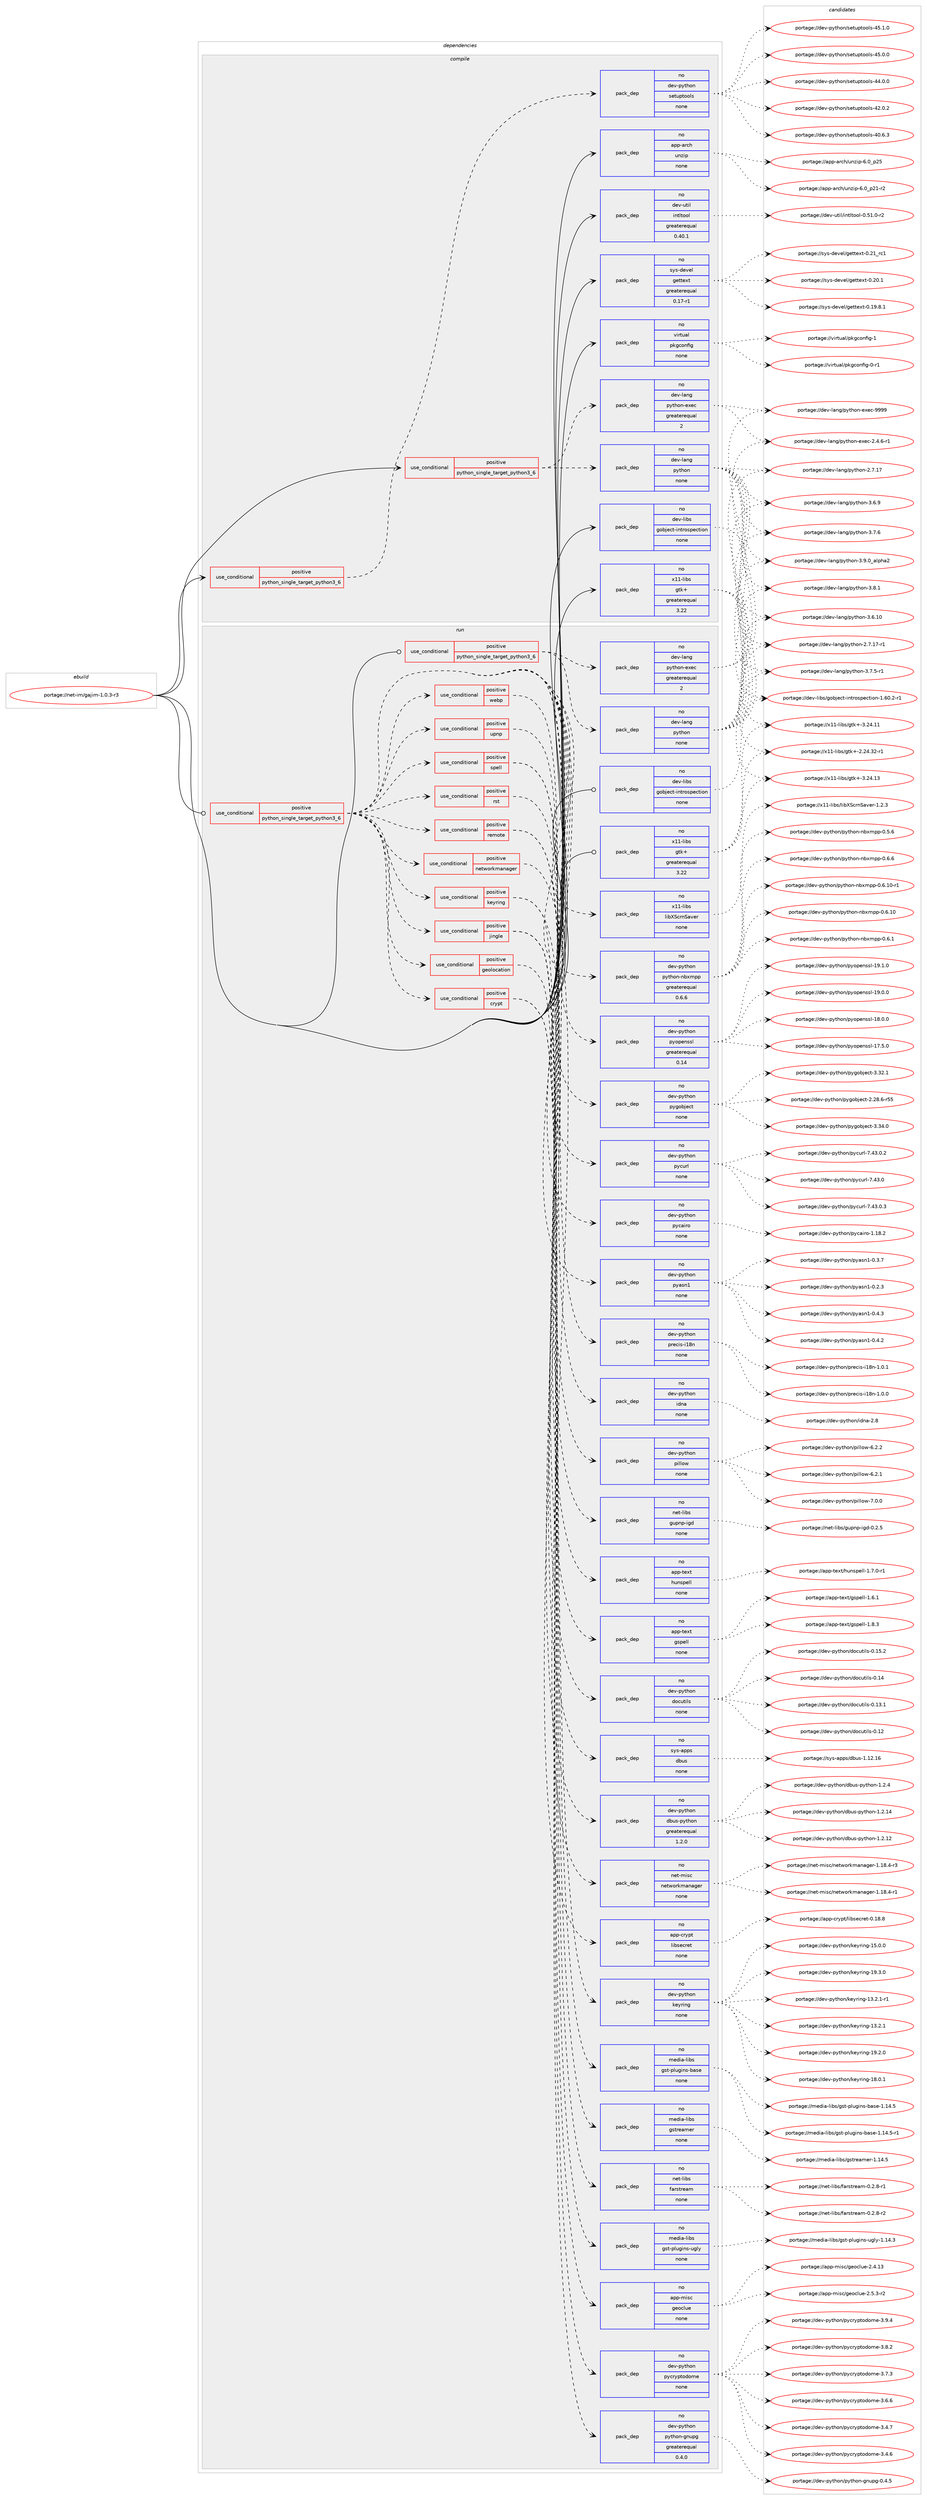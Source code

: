 digraph prolog {

# *************
# Graph options
# *************

newrank=true;
concentrate=true;
compound=true;
graph [rankdir=LR,fontname=Helvetica,fontsize=10,ranksep=1.5];#, ranksep=2.5, nodesep=0.2];
edge  [arrowhead=vee];
node  [fontname=Helvetica,fontsize=10];

# **********
# The ebuild
# **********

subgraph cluster_leftcol {
color=gray;
rank=same;
label=<<i>ebuild</i>>;
id [label="portage://net-im/gajim-1.0.3-r3", color=red, width=4, href="../net-im/gajim-1.0.3-r3.svg"];
}

# ****************
# The dependencies
# ****************

subgraph cluster_midcol {
color=gray;
label=<<i>dependencies</i>>;
subgraph cluster_compile {
fillcolor="#eeeeee";
style=filled;
label=<<i>compile</i>>;
subgraph cond315 {
dependency1204 [label=<<TABLE BORDER="0" CELLBORDER="1" CELLSPACING="0" CELLPADDING="4"><TR><TD ROWSPAN="3" CELLPADDING="10">use_conditional</TD></TR><TR><TD>positive</TD></TR><TR><TD>python_single_target_python3_6</TD></TR></TABLE>>, shape=none, color=red];
subgraph pack857 {
dependency1205 [label=<<TABLE BORDER="0" CELLBORDER="1" CELLSPACING="0" CELLPADDING="4" WIDTH="220"><TR><TD ROWSPAN="6" CELLPADDING="30">pack_dep</TD></TR><TR><TD WIDTH="110">no</TD></TR><TR><TD>dev-lang</TD></TR><TR><TD>python</TD></TR><TR><TD>none</TD></TR><TR><TD></TD></TR></TABLE>>, shape=none, color=blue];
}
dependency1204:e -> dependency1205:w [weight=20,style="dashed",arrowhead="vee"];
subgraph pack858 {
dependency1206 [label=<<TABLE BORDER="0" CELLBORDER="1" CELLSPACING="0" CELLPADDING="4" WIDTH="220"><TR><TD ROWSPAN="6" CELLPADDING="30">pack_dep</TD></TR><TR><TD WIDTH="110">no</TD></TR><TR><TD>dev-lang</TD></TR><TR><TD>python-exec</TD></TR><TR><TD>greaterequal</TD></TR><TR><TD>2</TD></TR></TABLE>>, shape=none, color=blue];
}
dependency1204:e -> dependency1206:w [weight=20,style="dashed",arrowhead="vee"];
}
id:e -> dependency1204:w [weight=20,style="solid",arrowhead="vee"];
subgraph cond316 {
dependency1207 [label=<<TABLE BORDER="0" CELLBORDER="1" CELLSPACING="0" CELLPADDING="4"><TR><TD ROWSPAN="3" CELLPADDING="10">use_conditional</TD></TR><TR><TD>positive</TD></TR><TR><TD>python_single_target_python3_6</TD></TR></TABLE>>, shape=none, color=red];
subgraph pack859 {
dependency1208 [label=<<TABLE BORDER="0" CELLBORDER="1" CELLSPACING="0" CELLPADDING="4" WIDTH="220"><TR><TD ROWSPAN="6" CELLPADDING="30">pack_dep</TD></TR><TR><TD WIDTH="110">no</TD></TR><TR><TD>dev-python</TD></TR><TR><TD>setuptools</TD></TR><TR><TD>none</TD></TR><TR><TD></TD></TR></TABLE>>, shape=none, color=blue];
}
dependency1207:e -> dependency1208:w [weight=20,style="dashed",arrowhead="vee"];
}
id:e -> dependency1207:w [weight=20,style="solid",arrowhead="vee"];
subgraph pack860 {
dependency1209 [label=<<TABLE BORDER="0" CELLBORDER="1" CELLSPACING="0" CELLPADDING="4" WIDTH="220"><TR><TD ROWSPAN="6" CELLPADDING="30">pack_dep</TD></TR><TR><TD WIDTH="110">no</TD></TR><TR><TD>app-arch</TD></TR><TR><TD>unzip</TD></TR><TR><TD>none</TD></TR><TR><TD></TD></TR></TABLE>>, shape=none, color=blue];
}
id:e -> dependency1209:w [weight=20,style="solid",arrowhead="vee"];
subgraph pack861 {
dependency1210 [label=<<TABLE BORDER="0" CELLBORDER="1" CELLSPACING="0" CELLPADDING="4" WIDTH="220"><TR><TD ROWSPAN="6" CELLPADDING="30">pack_dep</TD></TR><TR><TD WIDTH="110">no</TD></TR><TR><TD>dev-libs</TD></TR><TR><TD>gobject-introspection</TD></TR><TR><TD>none</TD></TR><TR><TD></TD></TR></TABLE>>, shape=none, color=blue];
}
id:e -> dependency1210:w [weight=20,style="solid",arrowhead="vee"];
subgraph pack862 {
dependency1211 [label=<<TABLE BORDER="0" CELLBORDER="1" CELLSPACING="0" CELLPADDING="4" WIDTH="220"><TR><TD ROWSPAN="6" CELLPADDING="30">pack_dep</TD></TR><TR><TD WIDTH="110">no</TD></TR><TR><TD>dev-util</TD></TR><TR><TD>intltool</TD></TR><TR><TD>greaterequal</TD></TR><TR><TD>0.40.1</TD></TR></TABLE>>, shape=none, color=blue];
}
id:e -> dependency1211:w [weight=20,style="solid",arrowhead="vee"];
subgraph pack863 {
dependency1212 [label=<<TABLE BORDER="0" CELLBORDER="1" CELLSPACING="0" CELLPADDING="4" WIDTH="220"><TR><TD ROWSPAN="6" CELLPADDING="30">pack_dep</TD></TR><TR><TD WIDTH="110">no</TD></TR><TR><TD>sys-devel</TD></TR><TR><TD>gettext</TD></TR><TR><TD>greaterequal</TD></TR><TR><TD>0.17-r1</TD></TR></TABLE>>, shape=none, color=blue];
}
id:e -> dependency1212:w [weight=20,style="solid",arrowhead="vee"];
subgraph pack864 {
dependency1213 [label=<<TABLE BORDER="0" CELLBORDER="1" CELLSPACING="0" CELLPADDING="4" WIDTH="220"><TR><TD ROWSPAN="6" CELLPADDING="30">pack_dep</TD></TR><TR><TD WIDTH="110">no</TD></TR><TR><TD>virtual</TD></TR><TR><TD>pkgconfig</TD></TR><TR><TD>none</TD></TR><TR><TD></TD></TR></TABLE>>, shape=none, color=blue];
}
id:e -> dependency1213:w [weight=20,style="solid",arrowhead="vee"];
subgraph pack865 {
dependency1214 [label=<<TABLE BORDER="0" CELLBORDER="1" CELLSPACING="0" CELLPADDING="4" WIDTH="220"><TR><TD ROWSPAN="6" CELLPADDING="30">pack_dep</TD></TR><TR><TD WIDTH="110">no</TD></TR><TR><TD>x11-libs</TD></TR><TR><TD>gtk+</TD></TR><TR><TD>greaterequal</TD></TR><TR><TD>3.22</TD></TR></TABLE>>, shape=none, color=blue];
}
id:e -> dependency1214:w [weight=20,style="solid",arrowhead="vee"];
}
subgraph cluster_compileandrun {
fillcolor="#eeeeee";
style=filled;
label=<<i>compile and run</i>>;
}
subgraph cluster_run {
fillcolor="#eeeeee";
style=filled;
label=<<i>run</i>>;
subgraph cond317 {
dependency1215 [label=<<TABLE BORDER="0" CELLBORDER="1" CELLSPACING="0" CELLPADDING="4"><TR><TD ROWSPAN="3" CELLPADDING="10">use_conditional</TD></TR><TR><TD>positive</TD></TR><TR><TD>python_single_target_python3_6</TD></TR></TABLE>>, shape=none, color=red];
subgraph pack866 {
dependency1216 [label=<<TABLE BORDER="0" CELLBORDER="1" CELLSPACING="0" CELLPADDING="4" WIDTH="220"><TR><TD ROWSPAN="6" CELLPADDING="30">pack_dep</TD></TR><TR><TD WIDTH="110">no</TD></TR><TR><TD>dev-lang</TD></TR><TR><TD>python</TD></TR><TR><TD>none</TD></TR><TR><TD></TD></TR></TABLE>>, shape=none, color=blue];
}
dependency1215:e -> dependency1216:w [weight=20,style="dashed",arrowhead="vee"];
subgraph pack867 {
dependency1217 [label=<<TABLE BORDER="0" CELLBORDER="1" CELLSPACING="0" CELLPADDING="4" WIDTH="220"><TR><TD ROWSPAN="6" CELLPADDING="30">pack_dep</TD></TR><TR><TD WIDTH="110">no</TD></TR><TR><TD>dev-lang</TD></TR><TR><TD>python-exec</TD></TR><TR><TD>greaterequal</TD></TR><TR><TD>2</TD></TR></TABLE>>, shape=none, color=blue];
}
dependency1215:e -> dependency1217:w [weight=20,style="dashed",arrowhead="vee"];
}
id:e -> dependency1215:w [weight=20,style="solid",arrowhead="odot"];
subgraph cond318 {
dependency1218 [label=<<TABLE BORDER="0" CELLBORDER="1" CELLSPACING="0" CELLPADDING="4"><TR><TD ROWSPAN="3" CELLPADDING="10">use_conditional</TD></TR><TR><TD>positive</TD></TR><TR><TD>python_single_target_python3_6</TD></TR></TABLE>>, shape=none, color=red];
subgraph pack868 {
dependency1219 [label=<<TABLE BORDER="0" CELLBORDER="1" CELLSPACING="0" CELLPADDING="4" WIDTH="220"><TR><TD ROWSPAN="6" CELLPADDING="30">pack_dep</TD></TR><TR><TD WIDTH="110">no</TD></TR><TR><TD>dev-python</TD></TR><TR><TD>idna</TD></TR><TR><TD>none</TD></TR><TR><TD></TD></TR></TABLE>>, shape=none, color=blue];
}
dependency1218:e -> dependency1219:w [weight=20,style="dashed",arrowhead="vee"];
subgraph pack869 {
dependency1220 [label=<<TABLE BORDER="0" CELLBORDER="1" CELLSPACING="0" CELLPADDING="4" WIDTH="220"><TR><TD ROWSPAN="6" CELLPADDING="30">pack_dep</TD></TR><TR><TD WIDTH="110">no</TD></TR><TR><TD>dev-python</TD></TR><TR><TD>precis-i18n</TD></TR><TR><TD>none</TD></TR><TR><TD></TD></TR></TABLE>>, shape=none, color=blue];
}
dependency1218:e -> dependency1220:w [weight=20,style="dashed",arrowhead="vee"];
subgraph pack870 {
dependency1221 [label=<<TABLE BORDER="0" CELLBORDER="1" CELLSPACING="0" CELLPADDING="4" WIDTH="220"><TR><TD ROWSPAN="6" CELLPADDING="30">pack_dep</TD></TR><TR><TD WIDTH="110">no</TD></TR><TR><TD>dev-python</TD></TR><TR><TD>pyasn1</TD></TR><TR><TD>none</TD></TR><TR><TD></TD></TR></TABLE>>, shape=none, color=blue];
}
dependency1218:e -> dependency1221:w [weight=20,style="dashed",arrowhead="vee"];
subgraph pack871 {
dependency1222 [label=<<TABLE BORDER="0" CELLBORDER="1" CELLSPACING="0" CELLPADDING="4" WIDTH="220"><TR><TD ROWSPAN="6" CELLPADDING="30">pack_dep</TD></TR><TR><TD WIDTH="110">no</TD></TR><TR><TD>dev-python</TD></TR><TR><TD>pycairo</TD></TR><TR><TD>none</TD></TR><TR><TD></TD></TR></TABLE>>, shape=none, color=blue];
}
dependency1218:e -> dependency1222:w [weight=20,style="dashed",arrowhead="vee"];
subgraph pack872 {
dependency1223 [label=<<TABLE BORDER="0" CELLBORDER="1" CELLSPACING="0" CELLPADDING="4" WIDTH="220"><TR><TD ROWSPAN="6" CELLPADDING="30">pack_dep</TD></TR><TR><TD WIDTH="110">no</TD></TR><TR><TD>dev-python</TD></TR><TR><TD>pycurl</TD></TR><TR><TD>none</TD></TR><TR><TD></TD></TR></TABLE>>, shape=none, color=blue];
}
dependency1218:e -> dependency1223:w [weight=20,style="dashed",arrowhead="vee"];
subgraph pack873 {
dependency1224 [label=<<TABLE BORDER="0" CELLBORDER="1" CELLSPACING="0" CELLPADDING="4" WIDTH="220"><TR><TD ROWSPAN="6" CELLPADDING="30">pack_dep</TD></TR><TR><TD WIDTH="110">no</TD></TR><TR><TD>dev-python</TD></TR><TR><TD>pygobject</TD></TR><TR><TD>none</TD></TR><TR><TD></TD></TR></TABLE>>, shape=none, color=blue];
}
dependency1218:e -> dependency1224:w [weight=20,style="dashed",arrowhead="vee"];
subgraph pack874 {
dependency1225 [label=<<TABLE BORDER="0" CELLBORDER="1" CELLSPACING="0" CELLPADDING="4" WIDTH="220"><TR><TD ROWSPAN="6" CELLPADDING="30">pack_dep</TD></TR><TR><TD WIDTH="110">no</TD></TR><TR><TD>dev-python</TD></TR><TR><TD>pyopenssl</TD></TR><TR><TD>greaterequal</TD></TR><TR><TD>0.14</TD></TR></TABLE>>, shape=none, color=blue];
}
dependency1218:e -> dependency1225:w [weight=20,style="dashed",arrowhead="vee"];
subgraph pack875 {
dependency1226 [label=<<TABLE BORDER="0" CELLBORDER="1" CELLSPACING="0" CELLPADDING="4" WIDTH="220"><TR><TD ROWSPAN="6" CELLPADDING="30">pack_dep</TD></TR><TR><TD WIDTH="110">no</TD></TR><TR><TD>dev-python</TD></TR><TR><TD>python-nbxmpp</TD></TR><TR><TD>greaterequal</TD></TR><TR><TD>0.6.6</TD></TR></TABLE>>, shape=none, color=blue];
}
dependency1218:e -> dependency1226:w [weight=20,style="dashed",arrowhead="vee"];
subgraph pack876 {
dependency1227 [label=<<TABLE BORDER="0" CELLBORDER="1" CELLSPACING="0" CELLPADDING="4" WIDTH="220"><TR><TD ROWSPAN="6" CELLPADDING="30">pack_dep</TD></TR><TR><TD WIDTH="110">no</TD></TR><TR><TD>x11-libs</TD></TR><TR><TD>libXScrnSaver</TD></TR><TR><TD>none</TD></TR><TR><TD></TD></TR></TABLE>>, shape=none, color=blue];
}
dependency1218:e -> dependency1227:w [weight=20,style="dashed",arrowhead="vee"];
subgraph cond319 {
dependency1228 [label=<<TABLE BORDER="0" CELLBORDER="1" CELLSPACING="0" CELLPADDING="4"><TR><TD ROWSPAN="3" CELLPADDING="10">use_conditional</TD></TR><TR><TD>positive</TD></TR><TR><TD>crypt</TD></TR></TABLE>>, shape=none, color=red];
subgraph pack877 {
dependency1229 [label=<<TABLE BORDER="0" CELLBORDER="1" CELLSPACING="0" CELLPADDING="4" WIDTH="220"><TR><TD ROWSPAN="6" CELLPADDING="30">pack_dep</TD></TR><TR><TD WIDTH="110">no</TD></TR><TR><TD>dev-python</TD></TR><TR><TD>pycryptodome</TD></TR><TR><TD>none</TD></TR><TR><TD></TD></TR></TABLE>>, shape=none, color=blue];
}
dependency1228:e -> dependency1229:w [weight=20,style="dashed",arrowhead="vee"];
subgraph pack878 {
dependency1230 [label=<<TABLE BORDER="0" CELLBORDER="1" CELLSPACING="0" CELLPADDING="4" WIDTH="220"><TR><TD ROWSPAN="6" CELLPADDING="30">pack_dep</TD></TR><TR><TD WIDTH="110">no</TD></TR><TR><TD>dev-python</TD></TR><TR><TD>python-gnupg</TD></TR><TR><TD>greaterequal</TD></TR><TR><TD>0.4.0</TD></TR></TABLE>>, shape=none, color=blue];
}
dependency1228:e -> dependency1230:w [weight=20,style="dashed",arrowhead="vee"];
}
dependency1218:e -> dependency1228:w [weight=20,style="dashed",arrowhead="vee"];
subgraph cond320 {
dependency1231 [label=<<TABLE BORDER="0" CELLBORDER="1" CELLSPACING="0" CELLPADDING="4"><TR><TD ROWSPAN="3" CELLPADDING="10">use_conditional</TD></TR><TR><TD>positive</TD></TR><TR><TD>geolocation</TD></TR></TABLE>>, shape=none, color=red];
subgraph pack879 {
dependency1232 [label=<<TABLE BORDER="0" CELLBORDER="1" CELLSPACING="0" CELLPADDING="4" WIDTH="220"><TR><TD ROWSPAN="6" CELLPADDING="30">pack_dep</TD></TR><TR><TD WIDTH="110">no</TD></TR><TR><TD>app-misc</TD></TR><TR><TD>geoclue</TD></TR><TR><TD>none</TD></TR><TR><TD></TD></TR></TABLE>>, shape=none, color=blue];
}
dependency1231:e -> dependency1232:w [weight=20,style="dashed",arrowhead="vee"];
}
dependency1218:e -> dependency1231:w [weight=20,style="dashed",arrowhead="vee"];
subgraph cond321 {
dependency1233 [label=<<TABLE BORDER="0" CELLBORDER="1" CELLSPACING="0" CELLPADDING="4"><TR><TD ROWSPAN="3" CELLPADDING="10">use_conditional</TD></TR><TR><TD>positive</TD></TR><TR><TD>jingle</TD></TR></TABLE>>, shape=none, color=red];
subgraph pack880 {
dependency1234 [label=<<TABLE BORDER="0" CELLBORDER="1" CELLSPACING="0" CELLPADDING="4" WIDTH="220"><TR><TD ROWSPAN="6" CELLPADDING="30">pack_dep</TD></TR><TR><TD WIDTH="110">no</TD></TR><TR><TD>net-libs</TD></TR><TR><TD>farstream</TD></TR><TR><TD>none</TD></TR><TR><TD></TD></TR></TABLE>>, shape=none, color=blue];
}
dependency1233:e -> dependency1234:w [weight=20,style="dashed",arrowhead="vee"];
subgraph pack881 {
dependency1235 [label=<<TABLE BORDER="0" CELLBORDER="1" CELLSPACING="0" CELLPADDING="4" WIDTH="220"><TR><TD ROWSPAN="6" CELLPADDING="30">pack_dep</TD></TR><TR><TD WIDTH="110">no</TD></TR><TR><TD>media-libs</TD></TR><TR><TD>gstreamer</TD></TR><TR><TD>none</TD></TR><TR><TD></TD></TR></TABLE>>, shape=none, color=blue];
}
dependency1233:e -> dependency1235:w [weight=20,style="dashed",arrowhead="vee"];
subgraph pack882 {
dependency1236 [label=<<TABLE BORDER="0" CELLBORDER="1" CELLSPACING="0" CELLPADDING="4" WIDTH="220"><TR><TD ROWSPAN="6" CELLPADDING="30">pack_dep</TD></TR><TR><TD WIDTH="110">no</TD></TR><TR><TD>media-libs</TD></TR><TR><TD>gst-plugins-base</TD></TR><TR><TD>none</TD></TR><TR><TD></TD></TR></TABLE>>, shape=none, color=blue];
}
dependency1233:e -> dependency1236:w [weight=20,style="dashed",arrowhead="vee"];
subgraph pack883 {
dependency1237 [label=<<TABLE BORDER="0" CELLBORDER="1" CELLSPACING="0" CELLPADDING="4" WIDTH="220"><TR><TD ROWSPAN="6" CELLPADDING="30">pack_dep</TD></TR><TR><TD WIDTH="110">no</TD></TR><TR><TD>media-libs</TD></TR><TR><TD>gst-plugins-ugly</TD></TR><TR><TD>none</TD></TR><TR><TD></TD></TR></TABLE>>, shape=none, color=blue];
}
dependency1233:e -> dependency1237:w [weight=20,style="dashed",arrowhead="vee"];
}
dependency1218:e -> dependency1233:w [weight=20,style="dashed",arrowhead="vee"];
subgraph cond322 {
dependency1238 [label=<<TABLE BORDER="0" CELLBORDER="1" CELLSPACING="0" CELLPADDING="4"><TR><TD ROWSPAN="3" CELLPADDING="10">use_conditional</TD></TR><TR><TD>positive</TD></TR><TR><TD>keyring</TD></TR></TABLE>>, shape=none, color=red];
subgraph pack884 {
dependency1239 [label=<<TABLE BORDER="0" CELLBORDER="1" CELLSPACING="0" CELLPADDING="4" WIDTH="220"><TR><TD ROWSPAN="6" CELLPADDING="30">pack_dep</TD></TR><TR><TD WIDTH="110">no</TD></TR><TR><TD>app-crypt</TD></TR><TR><TD>libsecret</TD></TR><TR><TD>none</TD></TR><TR><TD></TD></TR></TABLE>>, shape=none, color=blue];
}
dependency1238:e -> dependency1239:w [weight=20,style="dashed",arrowhead="vee"];
subgraph pack885 {
dependency1240 [label=<<TABLE BORDER="0" CELLBORDER="1" CELLSPACING="0" CELLPADDING="4" WIDTH="220"><TR><TD ROWSPAN="6" CELLPADDING="30">pack_dep</TD></TR><TR><TD WIDTH="110">no</TD></TR><TR><TD>dev-python</TD></TR><TR><TD>keyring</TD></TR><TR><TD>none</TD></TR><TR><TD></TD></TR></TABLE>>, shape=none, color=blue];
}
dependency1238:e -> dependency1240:w [weight=20,style="dashed",arrowhead="vee"];
}
dependency1218:e -> dependency1238:w [weight=20,style="dashed",arrowhead="vee"];
subgraph cond323 {
dependency1241 [label=<<TABLE BORDER="0" CELLBORDER="1" CELLSPACING="0" CELLPADDING="4"><TR><TD ROWSPAN="3" CELLPADDING="10">use_conditional</TD></TR><TR><TD>positive</TD></TR><TR><TD>networkmanager</TD></TR></TABLE>>, shape=none, color=red];
subgraph pack886 {
dependency1242 [label=<<TABLE BORDER="0" CELLBORDER="1" CELLSPACING="0" CELLPADDING="4" WIDTH="220"><TR><TD ROWSPAN="6" CELLPADDING="30">pack_dep</TD></TR><TR><TD WIDTH="110">no</TD></TR><TR><TD>net-misc</TD></TR><TR><TD>networkmanager</TD></TR><TR><TD>none</TD></TR><TR><TD></TD></TR></TABLE>>, shape=none, color=blue];
}
dependency1241:e -> dependency1242:w [weight=20,style="dashed",arrowhead="vee"];
}
dependency1218:e -> dependency1241:w [weight=20,style="dashed",arrowhead="vee"];
subgraph cond324 {
dependency1243 [label=<<TABLE BORDER="0" CELLBORDER="1" CELLSPACING="0" CELLPADDING="4"><TR><TD ROWSPAN="3" CELLPADDING="10">use_conditional</TD></TR><TR><TD>positive</TD></TR><TR><TD>remote</TD></TR></TABLE>>, shape=none, color=red];
subgraph pack887 {
dependency1244 [label=<<TABLE BORDER="0" CELLBORDER="1" CELLSPACING="0" CELLPADDING="4" WIDTH="220"><TR><TD ROWSPAN="6" CELLPADDING="30">pack_dep</TD></TR><TR><TD WIDTH="110">no</TD></TR><TR><TD>dev-python</TD></TR><TR><TD>dbus-python</TD></TR><TR><TD>greaterequal</TD></TR><TR><TD>1.2.0</TD></TR></TABLE>>, shape=none, color=blue];
}
dependency1243:e -> dependency1244:w [weight=20,style="dashed",arrowhead="vee"];
subgraph pack888 {
dependency1245 [label=<<TABLE BORDER="0" CELLBORDER="1" CELLSPACING="0" CELLPADDING="4" WIDTH="220"><TR><TD ROWSPAN="6" CELLPADDING="30">pack_dep</TD></TR><TR><TD WIDTH="110">no</TD></TR><TR><TD>sys-apps</TD></TR><TR><TD>dbus</TD></TR><TR><TD>none</TD></TR><TR><TD></TD></TR></TABLE>>, shape=none, color=blue];
}
dependency1243:e -> dependency1245:w [weight=20,style="dashed",arrowhead="vee"];
}
dependency1218:e -> dependency1243:w [weight=20,style="dashed",arrowhead="vee"];
subgraph cond325 {
dependency1246 [label=<<TABLE BORDER="0" CELLBORDER="1" CELLSPACING="0" CELLPADDING="4"><TR><TD ROWSPAN="3" CELLPADDING="10">use_conditional</TD></TR><TR><TD>positive</TD></TR><TR><TD>rst</TD></TR></TABLE>>, shape=none, color=red];
subgraph pack889 {
dependency1247 [label=<<TABLE BORDER="0" CELLBORDER="1" CELLSPACING="0" CELLPADDING="4" WIDTH="220"><TR><TD ROWSPAN="6" CELLPADDING="30">pack_dep</TD></TR><TR><TD WIDTH="110">no</TD></TR><TR><TD>dev-python</TD></TR><TR><TD>docutils</TD></TR><TR><TD>none</TD></TR><TR><TD></TD></TR></TABLE>>, shape=none, color=blue];
}
dependency1246:e -> dependency1247:w [weight=20,style="dashed",arrowhead="vee"];
}
dependency1218:e -> dependency1246:w [weight=20,style="dashed",arrowhead="vee"];
subgraph cond326 {
dependency1248 [label=<<TABLE BORDER="0" CELLBORDER="1" CELLSPACING="0" CELLPADDING="4"><TR><TD ROWSPAN="3" CELLPADDING="10">use_conditional</TD></TR><TR><TD>positive</TD></TR><TR><TD>spell</TD></TR></TABLE>>, shape=none, color=red];
subgraph pack890 {
dependency1249 [label=<<TABLE BORDER="0" CELLBORDER="1" CELLSPACING="0" CELLPADDING="4" WIDTH="220"><TR><TD ROWSPAN="6" CELLPADDING="30">pack_dep</TD></TR><TR><TD WIDTH="110">no</TD></TR><TR><TD>app-text</TD></TR><TR><TD>gspell</TD></TR><TR><TD>none</TD></TR><TR><TD></TD></TR></TABLE>>, shape=none, color=blue];
}
dependency1248:e -> dependency1249:w [weight=20,style="dashed",arrowhead="vee"];
subgraph pack891 {
dependency1250 [label=<<TABLE BORDER="0" CELLBORDER="1" CELLSPACING="0" CELLPADDING="4" WIDTH="220"><TR><TD ROWSPAN="6" CELLPADDING="30">pack_dep</TD></TR><TR><TD WIDTH="110">no</TD></TR><TR><TD>app-text</TD></TR><TR><TD>hunspell</TD></TR><TR><TD>none</TD></TR><TR><TD></TD></TR></TABLE>>, shape=none, color=blue];
}
dependency1248:e -> dependency1250:w [weight=20,style="dashed",arrowhead="vee"];
}
dependency1218:e -> dependency1248:w [weight=20,style="dashed",arrowhead="vee"];
subgraph cond327 {
dependency1251 [label=<<TABLE BORDER="0" CELLBORDER="1" CELLSPACING="0" CELLPADDING="4"><TR><TD ROWSPAN="3" CELLPADDING="10">use_conditional</TD></TR><TR><TD>positive</TD></TR><TR><TD>upnp</TD></TR></TABLE>>, shape=none, color=red];
subgraph pack892 {
dependency1252 [label=<<TABLE BORDER="0" CELLBORDER="1" CELLSPACING="0" CELLPADDING="4" WIDTH="220"><TR><TD ROWSPAN="6" CELLPADDING="30">pack_dep</TD></TR><TR><TD WIDTH="110">no</TD></TR><TR><TD>net-libs</TD></TR><TR><TD>gupnp-igd</TD></TR><TR><TD>none</TD></TR><TR><TD></TD></TR></TABLE>>, shape=none, color=blue];
}
dependency1251:e -> dependency1252:w [weight=20,style="dashed",arrowhead="vee"];
}
dependency1218:e -> dependency1251:w [weight=20,style="dashed",arrowhead="vee"];
subgraph cond328 {
dependency1253 [label=<<TABLE BORDER="0" CELLBORDER="1" CELLSPACING="0" CELLPADDING="4"><TR><TD ROWSPAN="3" CELLPADDING="10">use_conditional</TD></TR><TR><TD>positive</TD></TR><TR><TD>webp</TD></TR></TABLE>>, shape=none, color=red];
subgraph pack893 {
dependency1254 [label=<<TABLE BORDER="0" CELLBORDER="1" CELLSPACING="0" CELLPADDING="4" WIDTH="220"><TR><TD ROWSPAN="6" CELLPADDING="30">pack_dep</TD></TR><TR><TD WIDTH="110">no</TD></TR><TR><TD>dev-python</TD></TR><TR><TD>pillow</TD></TR><TR><TD>none</TD></TR><TR><TD></TD></TR></TABLE>>, shape=none, color=blue];
}
dependency1253:e -> dependency1254:w [weight=20,style="dashed",arrowhead="vee"];
}
dependency1218:e -> dependency1253:w [weight=20,style="dashed",arrowhead="vee"];
}
id:e -> dependency1218:w [weight=20,style="solid",arrowhead="odot"];
subgraph pack894 {
dependency1255 [label=<<TABLE BORDER="0" CELLBORDER="1" CELLSPACING="0" CELLPADDING="4" WIDTH="220"><TR><TD ROWSPAN="6" CELLPADDING="30">pack_dep</TD></TR><TR><TD WIDTH="110">no</TD></TR><TR><TD>dev-libs</TD></TR><TR><TD>gobject-introspection</TD></TR><TR><TD>none</TD></TR><TR><TD></TD></TR></TABLE>>, shape=none, color=blue];
}
id:e -> dependency1255:w [weight=20,style="solid",arrowhead="odot"];
subgraph pack895 {
dependency1256 [label=<<TABLE BORDER="0" CELLBORDER="1" CELLSPACING="0" CELLPADDING="4" WIDTH="220"><TR><TD ROWSPAN="6" CELLPADDING="30">pack_dep</TD></TR><TR><TD WIDTH="110">no</TD></TR><TR><TD>x11-libs</TD></TR><TR><TD>gtk+</TD></TR><TR><TD>greaterequal</TD></TR><TR><TD>3.22</TD></TR></TABLE>>, shape=none, color=blue];
}
id:e -> dependency1256:w [weight=20,style="solid",arrowhead="odot"];
}
}

# **************
# The candidates
# **************

subgraph cluster_choices {
rank=same;
color=gray;
label=<<i>candidates</i>>;

subgraph choice857 {
color=black;
nodesep=1;
choice10010111845108971101034711212111610411111045514657464895971081121049750 [label="portage://dev-lang/python-3.9.0_alpha2", color=red, width=4,href="../dev-lang/python-3.9.0_alpha2.svg"];
choice100101118451089711010347112121116104111110455146564649 [label="portage://dev-lang/python-3.8.1", color=red, width=4,href="../dev-lang/python-3.8.1.svg"];
choice100101118451089711010347112121116104111110455146554654 [label="portage://dev-lang/python-3.7.6", color=red, width=4,href="../dev-lang/python-3.7.6.svg"];
choice1001011184510897110103471121211161041111104551465546534511449 [label="portage://dev-lang/python-3.7.5-r1", color=red, width=4,href="../dev-lang/python-3.7.5-r1.svg"];
choice100101118451089711010347112121116104111110455146544657 [label="portage://dev-lang/python-3.6.9", color=red, width=4,href="../dev-lang/python-3.6.9.svg"];
choice10010111845108971101034711212111610411111045514654464948 [label="portage://dev-lang/python-3.6.10", color=red, width=4,href="../dev-lang/python-3.6.10.svg"];
choice100101118451089711010347112121116104111110455046554649554511449 [label="portage://dev-lang/python-2.7.17-r1", color=red, width=4,href="../dev-lang/python-2.7.17-r1.svg"];
choice10010111845108971101034711212111610411111045504655464955 [label="portage://dev-lang/python-2.7.17", color=red, width=4,href="../dev-lang/python-2.7.17.svg"];
dependency1205:e -> choice10010111845108971101034711212111610411111045514657464895971081121049750:w [style=dotted,weight="100"];
dependency1205:e -> choice100101118451089711010347112121116104111110455146564649:w [style=dotted,weight="100"];
dependency1205:e -> choice100101118451089711010347112121116104111110455146554654:w [style=dotted,weight="100"];
dependency1205:e -> choice1001011184510897110103471121211161041111104551465546534511449:w [style=dotted,weight="100"];
dependency1205:e -> choice100101118451089711010347112121116104111110455146544657:w [style=dotted,weight="100"];
dependency1205:e -> choice10010111845108971101034711212111610411111045514654464948:w [style=dotted,weight="100"];
dependency1205:e -> choice100101118451089711010347112121116104111110455046554649554511449:w [style=dotted,weight="100"];
dependency1205:e -> choice10010111845108971101034711212111610411111045504655464955:w [style=dotted,weight="100"];
}
subgraph choice858 {
color=black;
nodesep=1;
choice10010111845108971101034711212111610411111045101120101994557575757 [label="portage://dev-lang/python-exec-9999", color=red, width=4,href="../dev-lang/python-exec-9999.svg"];
choice10010111845108971101034711212111610411111045101120101994550465246544511449 [label="portage://dev-lang/python-exec-2.4.6-r1", color=red, width=4,href="../dev-lang/python-exec-2.4.6-r1.svg"];
dependency1206:e -> choice10010111845108971101034711212111610411111045101120101994557575757:w [style=dotted,weight="100"];
dependency1206:e -> choice10010111845108971101034711212111610411111045101120101994550465246544511449:w [style=dotted,weight="100"];
}
subgraph choice859 {
color=black;
nodesep=1;
choice100101118451121211161041111104711510111611711211611111110811545525346494648 [label="portage://dev-python/setuptools-45.1.0", color=red, width=4,href="../dev-python/setuptools-45.1.0.svg"];
choice100101118451121211161041111104711510111611711211611111110811545525346484648 [label="portage://dev-python/setuptools-45.0.0", color=red, width=4,href="../dev-python/setuptools-45.0.0.svg"];
choice100101118451121211161041111104711510111611711211611111110811545525246484648 [label="portage://dev-python/setuptools-44.0.0", color=red, width=4,href="../dev-python/setuptools-44.0.0.svg"];
choice100101118451121211161041111104711510111611711211611111110811545525046484650 [label="portage://dev-python/setuptools-42.0.2", color=red, width=4,href="../dev-python/setuptools-42.0.2.svg"];
choice100101118451121211161041111104711510111611711211611111110811545524846544651 [label="portage://dev-python/setuptools-40.6.3", color=red, width=4,href="../dev-python/setuptools-40.6.3.svg"];
dependency1208:e -> choice100101118451121211161041111104711510111611711211611111110811545525346494648:w [style=dotted,weight="100"];
dependency1208:e -> choice100101118451121211161041111104711510111611711211611111110811545525346484648:w [style=dotted,weight="100"];
dependency1208:e -> choice100101118451121211161041111104711510111611711211611111110811545525246484648:w [style=dotted,weight="100"];
dependency1208:e -> choice100101118451121211161041111104711510111611711211611111110811545525046484650:w [style=dotted,weight="100"];
dependency1208:e -> choice100101118451121211161041111104711510111611711211611111110811545524846544651:w [style=dotted,weight="100"];
}
subgraph choice860 {
color=black;
nodesep=1;
choice971121124597114991044711711012210511245544648951125053 [label="portage://app-arch/unzip-6.0_p25", color=red, width=4,href="../app-arch/unzip-6.0_p25.svg"];
choice9711211245971149910447117110122105112455446489511250494511450 [label="portage://app-arch/unzip-6.0_p21-r2", color=red, width=4,href="../app-arch/unzip-6.0_p21-r2.svg"];
dependency1209:e -> choice971121124597114991044711711012210511245544648951125053:w [style=dotted,weight="100"];
dependency1209:e -> choice9711211245971149910447117110122105112455446489511250494511450:w [style=dotted,weight="100"];
}
subgraph choice861 {
color=black;
nodesep=1;
choice10010111845108105981154710311198106101991164510511011611411111511210199116105111110454946544846504511449 [label="portage://dev-libs/gobject-introspection-1.60.2-r1", color=red, width=4,href="../dev-libs/gobject-introspection-1.60.2-r1.svg"];
dependency1210:e -> choice10010111845108105981154710311198106101991164510511011611411111511210199116105111110454946544846504511449:w [style=dotted,weight="100"];
}
subgraph choice862 {
color=black;
nodesep=1;
choice1001011184511711610510847105110116108116111111108454846534946484511450 [label="portage://dev-util/intltool-0.51.0-r2", color=red, width=4,href="../dev-util/intltool-0.51.0-r2.svg"];
dependency1211:e -> choice1001011184511711610510847105110116108116111111108454846534946484511450:w [style=dotted,weight="100"];
}
subgraph choice863 {
color=black;
nodesep=1;
choice11512111545100101118101108471031011161161011201164548465049951149949 [label="portage://sys-devel/gettext-0.21_rc1", color=red, width=4,href="../sys-devel/gettext-0.21_rc1.svg"];
choice115121115451001011181011084710310111611610112011645484650484649 [label="portage://sys-devel/gettext-0.20.1", color=red, width=4,href="../sys-devel/gettext-0.20.1.svg"];
choice1151211154510010111810110847103101116116101120116454846495746564649 [label="portage://sys-devel/gettext-0.19.8.1", color=red, width=4,href="../sys-devel/gettext-0.19.8.1.svg"];
dependency1212:e -> choice11512111545100101118101108471031011161161011201164548465049951149949:w [style=dotted,weight="100"];
dependency1212:e -> choice115121115451001011181011084710310111611610112011645484650484649:w [style=dotted,weight="100"];
dependency1212:e -> choice1151211154510010111810110847103101116116101120116454846495746564649:w [style=dotted,weight="100"];
}
subgraph choice864 {
color=black;
nodesep=1;
choice1181051141161179710847112107103991111101021051034549 [label="portage://virtual/pkgconfig-1", color=red, width=4,href="../virtual/pkgconfig-1.svg"];
choice11810511411611797108471121071039911111010210510345484511449 [label="portage://virtual/pkgconfig-0-r1", color=red, width=4,href="../virtual/pkgconfig-0-r1.svg"];
dependency1213:e -> choice1181051141161179710847112107103991111101021051034549:w [style=dotted,weight="100"];
dependency1213:e -> choice11810511411611797108471121071039911111010210510345484511449:w [style=dotted,weight="100"];
}
subgraph choice865 {
color=black;
nodesep=1;
choice1204949451081059811547103116107434551465052464951 [label="portage://x11-libs/gtk+-3.24.13", color=red, width=4,href="../x11-libs/gtk+-3.24.13.svg"];
choice1204949451081059811547103116107434551465052464949 [label="portage://x11-libs/gtk+-3.24.11", color=red, width=4,href="../x11-libs/gtk+-3.24.11.svg"];
choice12049494510810598115471031161074345504650524651504511449 [label="portage://x11-libs/gtk+-2.24.32-r1", color=red, width=4,href="../x11-libs/gtk+-2.24.32-r1.svg"];
dependency1214:e -> choice1204949451081059811547103116107434551465052464951:w [style=dotted,weight="100"];
dependency1214:e -> choice1204949451081059811547103116107434551465052464949:w [style=dotted,weight="100"];
dependency1214:e -> choice12049494510810598115471031161074345504650524651504511449:w [style=dotted,weight="100"];
}
subgraph choice866 {
color=black;
nodesep=1;
choice10010111845108971101034711212111610411111045514657464895971081121049750 [label="portage://dev-lang/python-3.9.0_alpha2", color=red, width=4,href="../dev-lang/python-3.9.0_alpha2.svg"];
choice100101118451089711010347112121116104111110455146564649 [label="portage://dev-lang/python-3.8.1", color=red, width=4,href="../dev-lang/python-3.8.1.svg"];
choice100101118451089711010347112121116104111110455146554654 [label="portage://dev-lang/python-3.7.6", color=red, width=4,href="../dev-lang/python-3.7.6.svg"];
choice1001011184510897110103471121211161041111104551465546534511449 [label="portage://dev-lang/python-3.7.5-r1", color=red, width=4,href="../dev-lang/python-3.7.5-r1.svg"];
choice100101118451089711010347112121116104111110455146544657 [label="portage://dev-lang/python-3.6.9", color=red, width=4,href="../dev-lang/python-3.6.9.svg"];
choice10010111845108971101034711212111610411111045514654464948 [label="portage://dev-lang/python-3.6.10", color=red, width=4,href="../dev-lang/python-3.6.10.svg"];
choice100101118451089711010347112121116104111110455046554649554511449 [label="portage://dev-lang/python-2.7.17-r1", color=red, width=4,href="../dev-lang/python-2.7.17-r1.svg"];
choice10010111845108971101034711212111610411111045504655464955 [label="portage://dev-lang/python-2.7.17", color=red, width=4,href="../dev-lang/python-2.7.17.svg"];
dependency1216:e -> choice10010111845108971101034711212111610411111045514657464895971081121049750:w [style=dotted,weight="100"];
dependency1216:e -> choice100101118451089711010347112121116104111110455146564649:w [style=dotted,weight="100"];
dependency1216:e -> choice100101118451089711010347112121116104111110455146554654:w [style=dotted,weight="100"];
dependency1216:e -> choice1001011184510897110103471121211161041111104551465546534511449:w [style=dotted,weight="100"];
dependency1216:e -> choice100101118451089711010347112121116104111110455146544657:w [style=dotted,weight="100"];
dependency1216:e -> choice10010111845108971101034711212111610411111045514654464948:w [style=dotted,weight="100"];
dependency1216:e -> choice100101118451089711010347112121116104111110455046554649554511449:w [style=dotted,weight="100"];
dependency1216:e -> choice10010111845108971101034711212111610411111045504655464955:w [style=dotted,weight="100"];
}
subgraph choice867 {
color=black;
nodesep=1;
choice10010111845108971101034711212111610411111045101120101994557575757 [label="portage://dev-lang/python-exec-9999", color=red, width=4,href="../dev-lang/python-exec-9999.svg"];
choice10010111845108971101034711212111610411111045101120101994550465246544511449 [label="portage://dev-lang/python-exec-2.4.6-r1", color=red, width=4,href="../dev-lang/python-exec-2.4.6-r1.svg"];
dependency1217:e -> choice10010111845108971101034711212111610411111045101120101994557575757:w [style=dotted,weight="100"];
dependency1217:e -> choice10010111845108971101034711212111610411111045101120101994550465246544511449:w [style=dotted,weight="100"];
}
subgraph choice868 {
color=black;
nodesep=1;
choice10010111845112121116104111110471051001109745504656 [label="portage://dev-python/idna-2.8", color=red, width=4,href="../dev-python/idna-2.8.svg"];
dependency1219:e -> choice10010111845112121116104111110471051001109745504656:w [style=dotted,weight="100"];
}
subgraph choice869 {
color=black;
nodesep=1;
choice100101118451121211161041111104711211410199105115451054956110454946484649 [label="portage://dev-python/precis-i18n-1.0.1", color=red, width=4,href="../dev-python/precis-i18n-1.0.1.svg"];
choice100101118451121211161041111104711211410199105115451054956110454946484648 [label="portage://dev-python/precis-i18n-1.0.0", color=red, width=4,href="../dev-python/precis-i18n-1.0.0.svg"];
dependency1220:e -> choice100101118451121211161041111104711211410199105115451054956110454946484649:w [style=dotted,weight="100"];
dependency1220:e -> choice100101118451121211161041111104711211410199105115451054956110454946484648:w [style=dotted,weight="100"];
}
subgraph choice870 {
color=black;
nodesep=1;
choice10010111845112121116104111110471121219711511049454846524651 [label="portage://dev-python/pyasn1-0.4.3", color=red, width=4,href="../dev-python/pyasn1-0.4.3.svg"];
choice10010111845112121116104111110471121219711511049454846524650 [label="portage://dev-python/pyasn1-0.4.2", color=red, width=4,href="../dev-python/pyasn1-0.4.2.svg"];
choice10010111845112121116104111110471121219711511049454846514655 [label="portage://dev-python/pyasn1-0.3.7", color=red, width=4,href="../dev-python/pyasn1-0.3.7.svg"];
choice10010111845112121116104111110471121219711511049454846504651 [label="portage://dev-python/pyasn1-0.2.3", color=red, width=4,href="../dev-python/pyasn1-0.2.3.svg"];
dependency1221:e -> choice10010111845112121116104111110471121219711511049454846524651:w [style=dotted,weight="100"];
dependency1221:e -> choice10010111845112121116104111110471121219711511049454846524650:w [style=dotted,weight="100"];
dependency1221:e -> choice10010111845112121116104111110471121219711511049454846514655:w [style=dotted,weight="100"];
dependency1221:e -> choice10010111845112121116104111110471121219711511049454846504651:w [style=dotted,weight="100"];
}
subgraph choice871 {
color=black;
nodesep=1;
choice1001011184511212111610411111047112121999710511411145494649564650 [label="portage://dev-python/pycairo-1.18.2", color=red, width=4,href="../dev-python/pycairo-1.18.2.svg"];
dependency1222:e -> choice1001011184511212111610411111047112121999710511411145494649564650:w [style=dotted,weight="100"];
}
subgraph choice872 {
color=black;
nodesep=1;
choice100101118451121211161041111104711212199117114108455546525146484651 [label="portage://dev-python/pycurl-7.43.0.3", color=red, width=4,href="../dev-python/pycurl-7.43.0.3.svg"];
choice100101118451121211161041111104711212199117114108455546525146484650 [label="portage://dev-python/pycurl-7.43.0.2", color=red, width=4,href="../dev-python/pycurl-7.43.0.2.svg"];
choice10010111845112121116104111110471121219911711410845554652514648 [label="portage://dev-python/pycurl-7.43.0", color=red, width=4,href="../dev-python/pycurl-7.43.0.svg"];
dependency1223:e -> choice100101118451121211161041111104711212199117114108455546525146484651:w [style=dotted,weight="100"];
dependency1223:e -> choice100101118451121211161041111104711212199117114108455546525146484650:w [style=dotted,weight="100"];
dependency1223:e -> choice10010111845112121116104111110471121219911711410845554652514648:w [style=dotted,weight="100"];
}
subgraph choice873 {
color=black;
nodesep=1;
choice1001011184511212111610411111047112121103111981061019911645514651524648 [label="portage://dev-python/pygobject-3.34.0", color=red, width=4,href="../dev-python/pygobject-3.34.0.svg"];
choice1001011184511212111610411111047112121103111981061019911645514651504649 [label="portage://dev-python/pygobject-3.32.1", color=red, width=4,href="../dev-python/pygobject-3.32.1.svg"];
choice1001011184511212111610411111047112121103111981061019911645504650564654451145353 [label="portage://dev-python/pygobject-2.28.6-r55", color=red, width=4,href="../dev-python/pygobject-2.28.6-r55.svg"];
dependency1224:e -> choice1001011184511212111610411111047112121103111981061019911645514651524648:w [style=dotted,weight="100"];
dependency1224:e -> choice1001011184511212111610411111047112121103111981061019911645514651504649:w [style=dotted,weight="100"];
dependency1224:e -> choice1001011184511212111610411111047112121103111981061019911645504650564654451145353:w [style=dotted,weight="100"];
}
subgraph choice874 {
color=black;
nodesep=1;
choice100101118451121211161041111104711212111111210111011511510845495746494648 [label="portage://dev-python/pyopenssl-19.1.0", color=red, width=4,href="../dev-python/pyopenssl-19.1.0.svg"];
choice100101118451121211161041111104711212111111210111011511510845495746484648 [label="portage://dev-python/pyopenssl-19.0.0", color=red, width=4,href="../dev-python/pyopenssl-19.0.0.svg"];
choice100101118451121211161041111104711212111111210111011511510845495646484648 [label="portage://dev-python/pyopenssl-18.0.0", color=red, width=4,href="../dev-python/pyopenssl-18.0.0.svg"];
choice100101118451121211161041111104711212111111210111011511510845495546534648 [label="portage://dev-python/pyopenssl-17.5.0", color=red, width=4,href="../dev-python/pyopenssl-17.5.0.svg"];
dependency1225:e -> choice100101118451121211161041111104711212111111210111011511510845495746494648:w [style=dotted,weight="100"];
dependency1225:e -> choice100101118451121211161041111104711212111111210111011511510845495746484648:w [style=dotted,weight="100"];
dependency1225:e -> choice100101118451121211161041111104711212111111210111011511510845495646484648:w [style=dotted,weight="100"];
dependency1225:e -> choice100101118451121211161041111104711212111111210111011511510845495546534648:w [style=dotted,weight="100"];
}
subgraph choice875 {
color=black;
nodesep=1;
choice10010111845112121116104111110471121211161041111104511098120109112112454846544654 [label="portage://dev-python/python-nbxmpp-0.6.6", color=red, width=4,href="../dev-python/python-nbxmpp-0.6.6.svg"];
choice10010111845112121116104111110471121211161041111104511098120109112112454846544649484511449 [label="portage://dev-python/python-nbxmpp-0.6.10-r1", color=red, width=4,href="../dev-python/python-nbxmpp-0.6.10-r1.svg"];
choice1001011184511212111610411111047112121116104111110451109812010911211245484654464948 [label="portage://dev-python/python-nbxmpp-0.6.10", color=red, width=4,href="../dev-python/python-nbxmpp-0.6.10.svg"];
choice10010111845112121116104111110471121211161041111104511098120109112112454846544649 [label="portage://dev-python/python-nbxmpp-0.6.1", color=red, width=4,href="../dev-python/python-nbxmpp-0.6.1.svg"];
choice10010111845112121116104111110471121211161041111104511098120109112112454846534654 [label="portage://dev-python/python-nbxmpp-0.5.6", color=red, width=4,href="../dev-python/python-nbxmpp-0.5.6.svg"];
dependency1226:e -> choice10010111845112121116104111110471121211161041111104511098120109112112454846544654:w [style=dotted,weight="100"];
dependency1226:e -> choice10010111845112121116104111110471121211161041111104511098120109112112454846544649484511449:w [style=dotted,weight="100"];
dependency1226:e -> choice1001011184511212111610411111047112121116104111110451109812010911211245484654464948:w [style=dotted,weight="100"];
dependency1226:e -> choice10010111845112121116104111110471121211161041111104511098120109112112454846544649:w [style=dotted,weight="100"];
dependency1226:e -> choice10010111845112121116104111110471121211161041111104511098120109112112454846534654:w [style=dotted,weight="100"];
}
subgraph choice876 {
color=black;
nodesep=1;
choice1204949451081059811547108105988883991141108397118101114454946504651 [label="portage://x11-libs/libXScrnSaver-1.2.3", color=red, width=4,href="../x11-libs/libXScrnSaver-1.2.3.svg"];
dependency1227:e -> choice1204949451081059811547108105988883991141108397118101114454946504651:w [style=dotted,weight="100"];
}
subgraph choice877 {
color=black;
nodesep=1;
choice100101118451121211161041111104711212199114121112116111100111109101455146574652 [label="portage://dev-python/pycryptodome-3.9.4", color=red, width=4,href="../dev-python/pycryptodome-3.9.4.svg"];
choice100101118451121211161041111104711212199114121112116111100111109101455146564650 [label="portage://dev-python/pycryptodome-3.8.2", color=red, width=4,href="../dev-python/pycryptodome-3.8.2.svg"];
choice100101118451121211161041111104711212199114121112116111100111109101455146554651 [label="portage://dev-python/pycryptodome-3.7.3", color=red, width=4,href="../dev-python/pycryptodome-3.7.3.svg"];
choice100101118451121211161041111104711212199114121112116111100111109101455146544654 [label="portage://dev-python/pycryptodome-3.6.6", color=red, width=4,href="../dev-python/pycryptodome-3.6.6.svg"];
choice100101118451121211161041111104711212199114121112116111100111109101455146524655 [label="portage://dev-python/pycryptodome-3.4.7", color=red, width=4,href="../dev-python/pycryptodome-3.4.7.svg"];
choice100101118451121211161041111104711212199114121112116111100111109101455146524654 [label="portage://dev-python/pycryptodome-3.4.6", color=red, width=4,href="../dev-python/pycryptodome-3.4.6.svg"];
dependency1229:e -> choice100101118451121211161041111104711212199114121112116111100111109101455146574652:w [style=dotted,weight="100"];
dependency1229:e -> choice100101118451121211161041111104711212199114121112116111100111109101455146564650:w [style=dotted,weight="100"];
dependency1229:e -> choice100101118451121211161041111104711212199114121112116111100111109101455146554651:w [style=dotted,weight="100"];
dependency1229:e -> choice100101118451121211161041111104711212199114121112116111100111109101455146544654:w [style=dotted,weight="100"];
dependency1229:e -> choice100101118451121211161041111104711212199114121112116111100111109101455146524655:w [style=dotted,weight="100"];
dependency1229:e -> choice100101118451121211161041111104711212199114121112116111100111109101455146524654:w [style=dotted,weight="100"];
}
subgraph choice878 {
color=black;
nodesep=1;
choice100101118451121211161041111104711212111610411111045103110117112103454846524653 [label="portage://dev-python/python-gnupg-0.4.5", color=red, width=4,href="../dev-python/python-gnupg-0.4.5.svg"];
dependency1230:e -> choice100101118451121211161041111104711212111610411111045103110117112103454846524653:w [style=dotted,weight="100"];
}
subgraph choice879 {
color=black;
nodesep=1;
choice97112112451091051159947103101111991081171014550465346514511450 [label="portage://app-misc/geoclue-2.5.3-r2", color=red, width=4,href="../app-misc/geoclue-2.5.3-r2.svg"];
choice971121124510910511599471031011119910811710145504652464951 [label="portage://app-misc/geoclue-2.4.13", color=red, width=4,href="../app-misc/geoclue-2.4.13.svg"];
dependency1232:e -> choice97112112451091051159947103101111991081171014550465346514511450:w [style=dotted,weight="100"];
dependency1232:e -> choice971121124510910511599471031011119910811710145504652464951:w [style=dotted,weight="100"];
}
subgraph choice880 {
color=black;
nodesep=1;
choice11010111645108105981154710297114115116114101971094548465046564511450 [label="portage://net-libs/farstream-0.2.8-r2", color=red, width=4,href="../net-libs/farstream-0.2.8-r2.svg"];
choice11010111645108105981154710297114115116114101971094548465046564511449 [label="portage://net-libs/farstream-0.2.8-r1", color=red, width=4,href="../net-libs/farstream-0.2.8-r1.svg"];
dependency1234:e -> choice11010111645108105981154710297114115116114101971094548465046564511450:w [style=dotted,weight="100"];
dependency1234:e -> choice11010111645108105981154710297114115116114101971094548465046564511449:w [style=dotted,weight="100"];
}
subgraph choice881 {
color=black;
nodesep=1;
choice109101100105974510810598115471031151161141019710910111445494649524653 [label="portage://media-libs/gstreamer-1.14.5", color=red, width=4,href="../media-libs/gstreamer-1.14.5.svg"];
dependency1235:e -> choice109101100105974510810598115471031151161141019710910111445494649524653:w [style=dotted,weight="100"];
}
subgraph choice882 {
color=black;
nodesep=1;
choice1091011001059745108105981154710311511645112108117103105110115459897115101454946495246534511449 [label="portage://media-libs/gst-plugins-base-1.14.5-r1", color=red, width=4,href="../media-libs/gst-plugins-base-1.14.5-r1.svg"];
choice109101100105974510810598115471031151164511210811710310511011545989711510145494649524653 [label="portage://media-libs/gst-plugins-base-1.14.5", color=red, width=4,href="../media-libs/gst-plugins-base-1.14.5.svg"];
dependency1236:e -> choice1091011001059745108105981154710311511645112108117103105110115459897115101454946495246534511449:w [style=dotted,weight="100"];
dependency1236:e -> choice109101100105974510810598115471031151164511210811710310511011545989711510145494649524653:w [style=dotted,weight="100"];
}
subgraph choice883 {
color=black;
nodesep=1;
choice10910110010597451081059811547103115116451121081171031051101154511710310812145494649524651 [label="portage://media-libs/gst-plugins-ugly-1.14.3", color=red, width=4,href="../media-libs/gst-plugins-ugly-1.14.3.svg"];
dependency1237:e -> choice10910110010597451081059811547103115116451121081171031051101154511710310812145494649524651:w [style=dotted,weight="100"];
}
subgraph choice884 {
color=black;
nodesep=1;
choice97112112459911412111211647108105981151019911410111645484649564656 [label="portage://app-crypt/libsecret-0.18.8", color=red, width=4,href="../app-crypt/libsecret-0.18.8.svg"];
dependency1239:e -> choice97112112459911412111211647108105981151019911410111645484649564656:w [style=dotted,weight="100"];
}
subgraph choice885 {
color=black;
nodesep=1;
choice100101118451121211161041111104710710112111410511010345495746514648 [label="portage://dev-python/keyring-19.3.0", color=red, width=4,href="../dev-python/keyring-19.3.0.svg"];
choice100101118451121211161041111104710710112111410511010345495746504648 [label="portage://dev-python/keyring-19.2.0", color=red, width=4,href="../dev-python/keyring-19.2.0.svg"];
choice100101118451121211161041111104710710112111410511010345495646484649 [label="portage://dev-python/keyring-18.0.1", color=red, width=4,href="../dev-python/keyring-18.0.1.svg"];
choice100101118451121211161041111104710710112111410511010345495346484648 [label="portage://dev-python/keyring-15.0.0", color=red, width=4,href="../dev-python/keyring-15.0.0.svg"];
choice1001011184511212111610411111047107101121114105110103454951465046494511449 [label="portage://dev-python/keyring-13.2.1-r1", color=red, width=4,href="../dev-python/keyring-13.2.1-r1.svg"];
choice100101118451121211161041111104710710112111410511010345495146504649 [label="portage://dev-python/keyring-13.2.1", color=red, width=4,href="../dev-python/keyring-13.2.1.svg"];
dependency1240:e -> choice100101118451121211161041111104710710112111410511010345495746514648:w [style=dotted,weight="100"];
dependency1240:e -> choice100101118451121211161041111104710710112111410511010345495746504648:w [style=dotted,weight="100"];
dependency1240:e -> choice100101118451121211161041111104710710112111410511010345495646484649:w [style=dotted,weight="100"];
dependency1240:e -> choice100101118451121211161041111104710710112111410511010345495346484648:w [style=dotted,weight="100"];
dependency1240:e -> choice1001011184511212111610411111047107101121114105110103454951465046494511449:w [style=dotted,weight="100"];
dependency1240:e -> choice100101118451121211161041111104710710112111410511010345495146504649:w [style=dotted,weight="100"];
}
subgraph choice886 {
color=black;
nodesep=1;
choice1101011164510910511599471101011161191111141071099711097103101114454946495646524511451 [label="portage://net-misc/networkmanager-1.18.4-r3", color=red, width=4,href="../net-misc/networkmanager-1.18.4-r3.svg"];
choice1101011164510910511599471101011161191111141071099711097103101114454946495646524511449 [label="portage://net-misc/networkmanager-1.18.4-r1", color=red, width=4,href="../net-misc/networkmanager-1.18.4-r1.svg"];
dependency1242:e -> choice1101011164510910511599471101011161191111141071099711097103101114454946495646524511451:w [style=dotted,weight="100"];
dependency1242:e -> choice1101011164510910511599471101011161191111141071099711097103101114454946495646524511449:w [style=dotted,weight="100"];
}
subgraph choice887 {
color=black;
nodesep=1;
choice10010111845112121116104111110471009811711545112121116104111110454946504652 [label="portage://dev-python/dbus-python-1.2.4", color=red, width=4,href="../dev-python/dbus-python-1.2.4.svg"];
choice1001011184511212111610411111047100981171154511212111610411111045494650464952 [label="portage://dev-python/dbus-python-1.2.14", color=red, width=4,href="../dev-python/dbus-python-1.2.14.svg"];
choice1001011184511212111610411111047100981171154511212111610411111045494650464950 [label="portage://dev-python/dbus-python-1.2.12", color=red, width=4,href="../dev-python/dbus-python-1.2.12.svg"];
dependency1244:e -> choice10010111845112121116104111110471009811711545112121116104111110454946504652:w [style=dotted,weight="100"];
dependency1244:e -> choice1001011184511212111610411111047100981171154511212111610411111045494650464952:w [style=dotted,weight="100"];
dependency1244:e -> choice1001011184511212111610411111047100981171154511212111610411111045494650464950:w [style=dotted,weight="100"];
}
subgraph choice888 {
color=black;
nodesep=1;
choice115121115459711211211547100981171154549464950464954 [label="portage://sys-apps/dbus-1.12.16", color=red, width=4,href="../sys-apps/dbus-1.12.16.svg"];
dependency1245:e -> choice115121115459711211211547100981171154549464950464954:w [style=dotted,weight="100"];
}
subgraph choice889 {
color=black;
nodesep=1;
choice10010111845112121116104111110471001119911711610510811545484649534650 [label="portage://dev-python/docutils-0.15.2", color=red, width=4,href="../dev-python/docutils-0.15.2.svg"];
choice1001011184511212111610411111047100111991171161051081154548464952 [label="portage://dev-python/docutils-0.14", color=red, width=4,href="../dev-python/docutils-0.14.svg"];
choice10010111845112121116104111110471001119911711610510811545484649514649 [label="portage://dev-python/docutils-0.13.1", color=red, width=4,href="../dev-python/docutils-0.13.1.svg"];
choice1001011184511212111610411111047100111991171161051081154548464950 [label="portage://dev-python/docutils-0.12", color=red, width=4,href="../dev-python/docutils-0.12.svg"];
dependency1247:e -> choice10010111845112121116104111110471001119911711610510811545484649534650:w [style=dotted,weight="100"];
dependency1247:e -> choice1001011184511212111610411111047100111991171161051081154548464952:w [style=dotted,weight="100"];
dependency1247:e -> choice10010111845112121116104111110471001119911711610510811545484649514649:w [style=dotted,weight="100"];
dependency1247:e -> choice1001011184511212111610411111047100111991171161051081154548464950:w [style=dotted,weight="100"];
}
subgraph choice890 {
color=black;
nodesep=1;
choice971121124511610112011647103115112101108108454946564651 [label="portage://app-text/gspell-1.8.3", color=red, width=4,href="../app-text/gspell-1.8.3.svg"];
choice971121124511610112011647103115112101108108454946544649 [label="portage://app-text/gspell-1.6.1", color=red, width=4,href="../app-text/gspell-1.6.1.svg"];
dependency1249:e -> choice971121124511610112011647103115112101108108454946564651:w [style=dotted,weight="100"];
dependency1249:e -> choice971121124511610112011647103115112101108108454946544649:w [style=dotted,weight="100"];
}
subgraph choice891 {
color=black;
nodesep=1;
choice9711211245116101120116471041171101151121011081084549465546484511449 [label="portage://app-text/hunspell-1.7.0-r1", color=red, width=4,href="../app-text/hunspell-1.7.0-r1.svg"];
dependency1250:e -> choice9711211245116101120116471041171101151121011081084549465546484511449:w [style=dotted,weight="100"];
}
subgraph choice892 {
color=black;
nodesep=1;
choice11010111645108105981154710311711211011245105103100454846504653 [label="portage://net-libs/gupnp-igd-0.2.5", color=red, width=4,href="../net-libs/gupnp-igd-0.2.5.svg"];
dependency1252:e -> choice11010111645108105981154710311711211011245105103100454846504653:w [style=dotted,weight="100"];
}
subgraph choice893 {
color=black;
nodesep=1;
choice1001011184511212111610411111047112105108108111119455546484648 [label="portage://dev-python/pillow-7.0.0", color=red, width=4,href="../dev-python/pillow-7.0.0.svg"];
choice1001011184511212111610411111047112105108108111119455446504650 [label="portage://dev-python/pillow-6.2.2", color=red, width=4,href="../dev-python/pillow-6.2.2.svg"];
choice1001011184511212111610411111047112105108108111119455446504649 [label="portage://dev-python/pillow-6.2.1", color=red, width=4,href="../dev-python/pillow-6.2.1.svg"];
dependency1254:e -> choice1001011184511212111610411111047112105108108111119455546484648:w [style=dotted,weight="100"];
dependency1254:e -> choice1001011184511212111610411111047112105108108111119455446504650:w [style=dotted,weight="100"];
dependency1254:e -> choice1001011184511212111610411111047112105108108111119455446504649:w [style=dotted,weight="100"];
}
subgraph choice894 {
color=black;
nodesep=1;
choice10010111845108105981154710311198106101991164510511011611411111511210199116105111110454946544846504511449 [label="portage://dev-libs/gobject-introspection-1.60.2-r1", color=red, width=4,href="../dev-libs/gobject-introspection-1.60.2-r1.svg"];
dependency1255:e -> choice10010111845108105981154710311198106101991164510511011611411111511210199116105111110454946544846504511449:w [style=dotted,weight="100"];
}
subgraph choice895 {
color=black;
nodesep=1;
choice1204949451081059811547103116107434551465052464951 [label="portage://x11-libs/gtk+-3.24.13", color=red, width=4,href="../x11-libs/gtk+-3.24.13.svg"];
choice1204949451081059811547103116107434551465052464949 [label="portage://x11-libs/gtk+-3.24.11", color=red, width=4,href="../x11-libs/gtk+-3.24.11.svg"];
choice12049494510810598115471031161074345504650524651504511449 [label="portage://x11-libs/gtk+-2.24.32-r1", color=red, width=4,href="../x11-libs/gtk+-2.24.32-r1.svg"];
dependency1256:e -> choice1204949451081059811547103116107434551465052464951:w [style=dotted,weight="100"];
dependency1256:e -> choice1204949451081059811547103116107434551465052464949:w [style=dotted,weight="100"];
dependency1256:e -> choice12049494510810598115471031161074345504650524651504511449:w [style=dotted,weight="100"];
}
}

}
